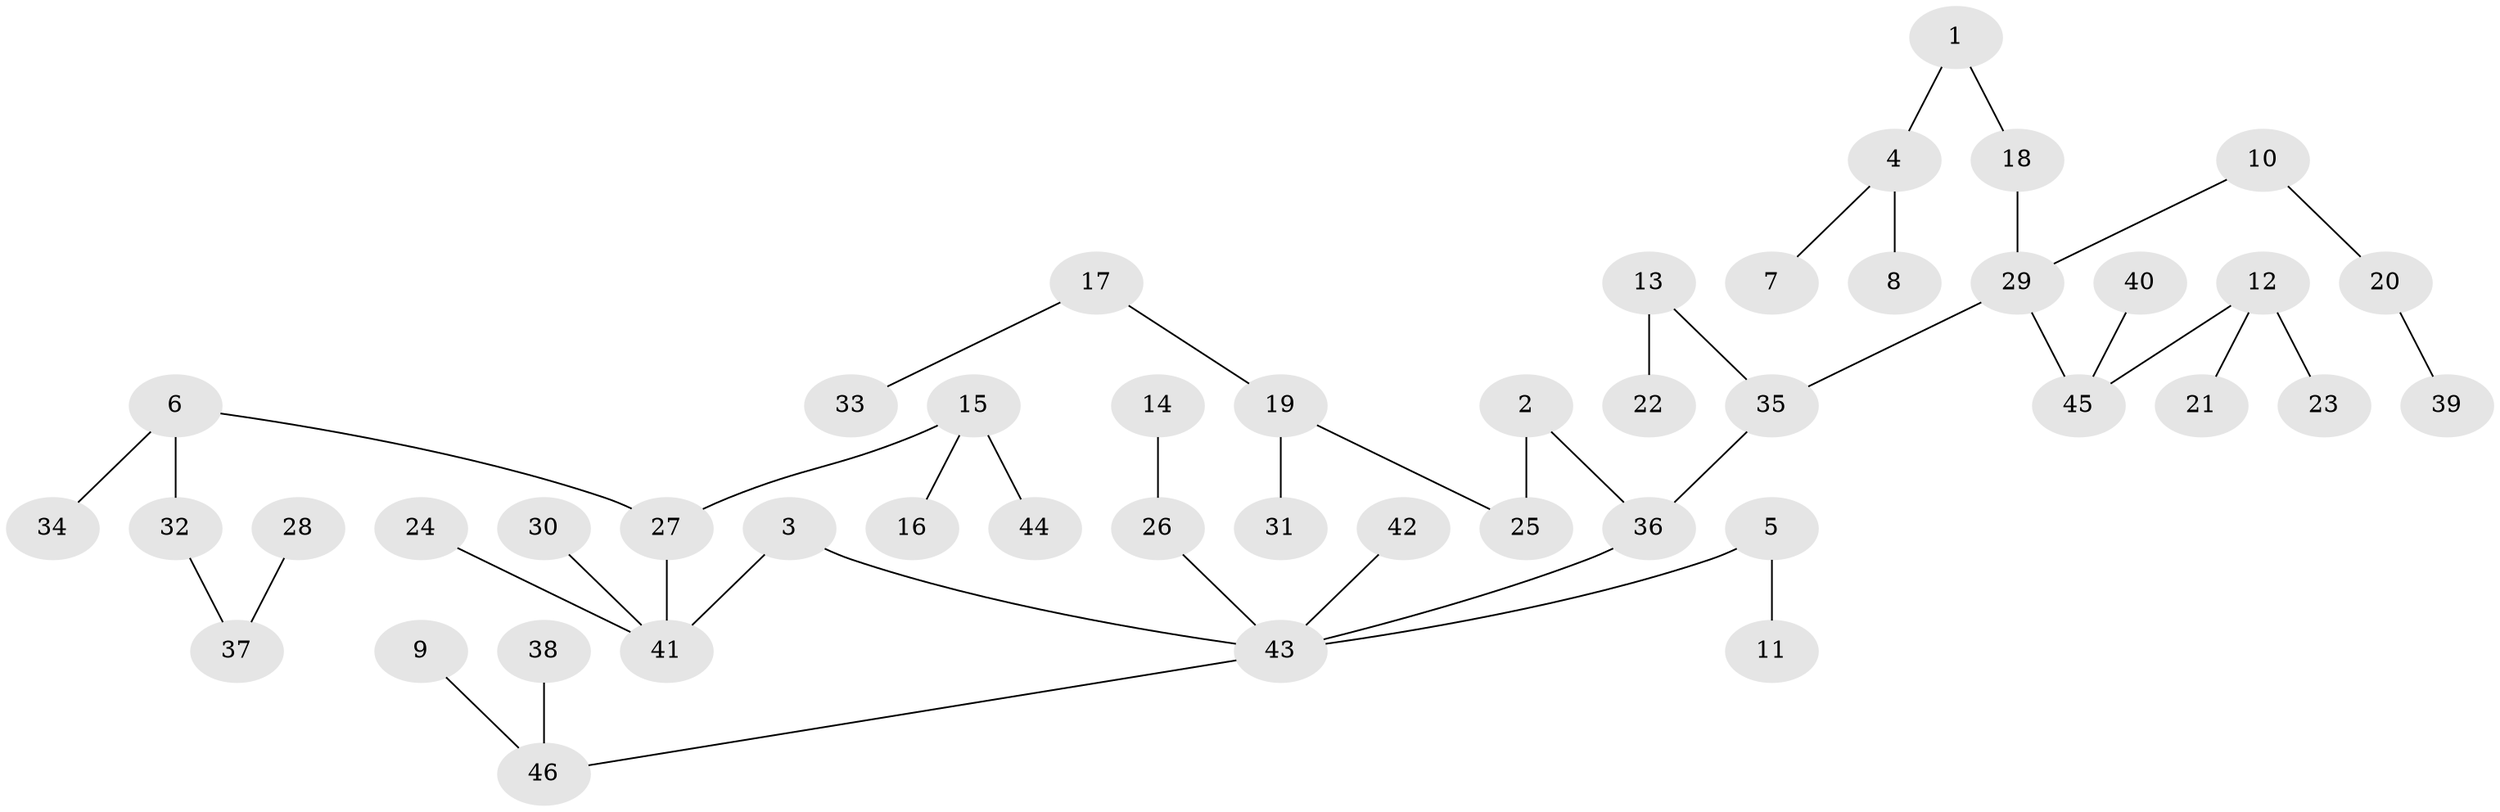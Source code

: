 // original degree distribution, {6: 0.01098901098901099, 5: 0.04395604395604396, 3: 0.0989010989010989, 4: 0.06593406593406594, 2: 0.2857142857142857, 7: 0.01098901098901099, 1: 0.4835164835164835}
// Generated by graph-tools (version 1.1) at 2025/02/03/09/25 03:02:22]
// undirected, 46 vertices, 45 edges
graph export_dot {
graph [start="1"]
  node [color=gray90,style=filled];
  1;
  2;
  3;
  4;
  5;
  6;
  7;
  8;
  9;
  10;
  11;
  12;
  13;
  14;
  15;
  16;
  17;
  18;
  19;
  20;
  21;
  22;
  23;
  24;
  25;
  26;
  27;
  28;
  29;
  30;
  31;
  32;
  33;
  34;
  35;
  36;
  37;
  38;
  39;
  40;
  41;
  42;
  43;
  44;
  45;
  46;
  1 -- 4 [weight=1.0];
  1 -- 18 [weight=1.0];
  2 -- 25 [weight=1.0];
  2 -- 36 [weight=1.0];
  3 -- 41 [weight=1.0];
  3 -- 43 [weight=1.0];
  4 -- 7 [weight=1.0];
  4 -- 8 [weight=1.0];
  5 -- 11 [weight=1.0];
  5 -- 43 [weight=1.0];
  6 -- 27 [weight=1.0];
  6 -- 32 [weight=1.0];
  6 -- 34 [weight=1.0];
  9 -- 46 [weight=1.0];
  10 -- 20 [weight=1.0];
  10 -- 29 [weight=1.0];
  12 -- 21 [weight=1.0];
  12 -- 23 [weight=1.0];
  12 -- 45 [weight=1.0];
  13 -- 22 [weight=1.0];
  13 -- 35 [weight=1.0];
  14 -- 26 [weight=1.0];
  15 -- 16 [weight=1.0];
  15 -- 27 [weight=1.0];
  15 -- 44 [weight=1.0];
  17 -- 19 [weight=1.0];
  17 -- 33 [weight=1.0];
  18 -- 29 [weight=1.0];
  19 -- 25 [weight=1.0];
  19 -- 31 [weight=1.0];
  20 -- 39 [weight=1.0];
  24 -- 41 [weight=1.0];
  26 -- 43 [weight=1.0];
  27 -- 41 [weight=1.0];
  28 -- 37 [weight=1.0];
  29 -- 35 [weight=1.0];
  29 -- 45 [weight=1.0];
  30 -- 41 [weight=1.0];
  32 -- 37 [weight=1.0];
  35 -- 36 [weight=1.0];
  36 -- 43 [weight=1.0];
  38 -- 46 [weight=1.0];
  40 -- 45 [weight=1.0];
  42 -- 43 [weight=1.0];
  43 -- 46 [weight=1.0];
}
